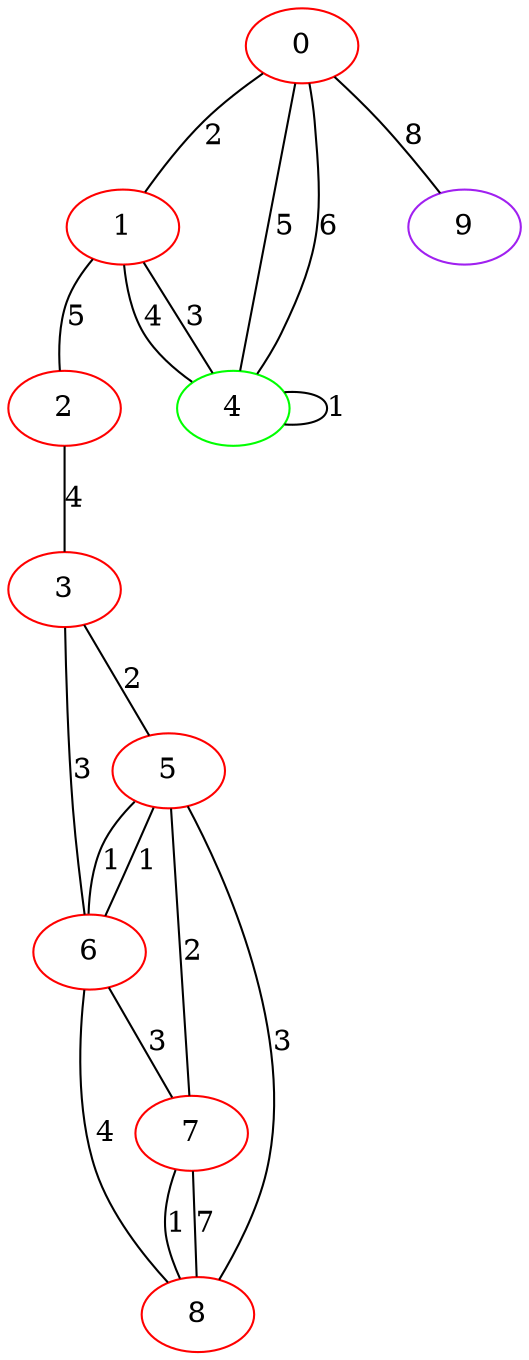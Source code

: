 graph "" {
0 [color=red, weight=1];
1 [color=red, weight=1];
2 [color=red, weight=1];
3 [color=red, weight=1];
4 [color=green, weight=2];
5 [color=red, weight=1];
6 [color=red, weight=1];
7 [color=red, weight=1];
8 [color=red, weight=1];
9 [color=purple, weight=4];
0 -- 1  [key=0, label=2];
0 -- 4  [key=0, label=5];
0 -- 4  [key=1, label=6];
0 -- 9  [key=0, label=8];
1 -- 2  [key=0, label=5];
1 -- 4  [key=0, label=3];
1 -- 4  [key=1, label=4];
2 -- 3  [key=0, label=4];
3 -- 5  [key=0, label=2];
3 -- 6  [key=0, label=3];
4 -- 4  [key=0, label=1];
5 -- 8  [key=0, label=3];
5 -- 6  [key=0, label=1];
5 -- 6  [key=1, label=1];
5 -- 7  [key=0, label=2];
6 -- 8  [key=0, label=4];
6 -- 7  [key=0, label=3];
7 -- 8  [key=0, label=7];
7 -- 8  [key=1, label=1];
}
